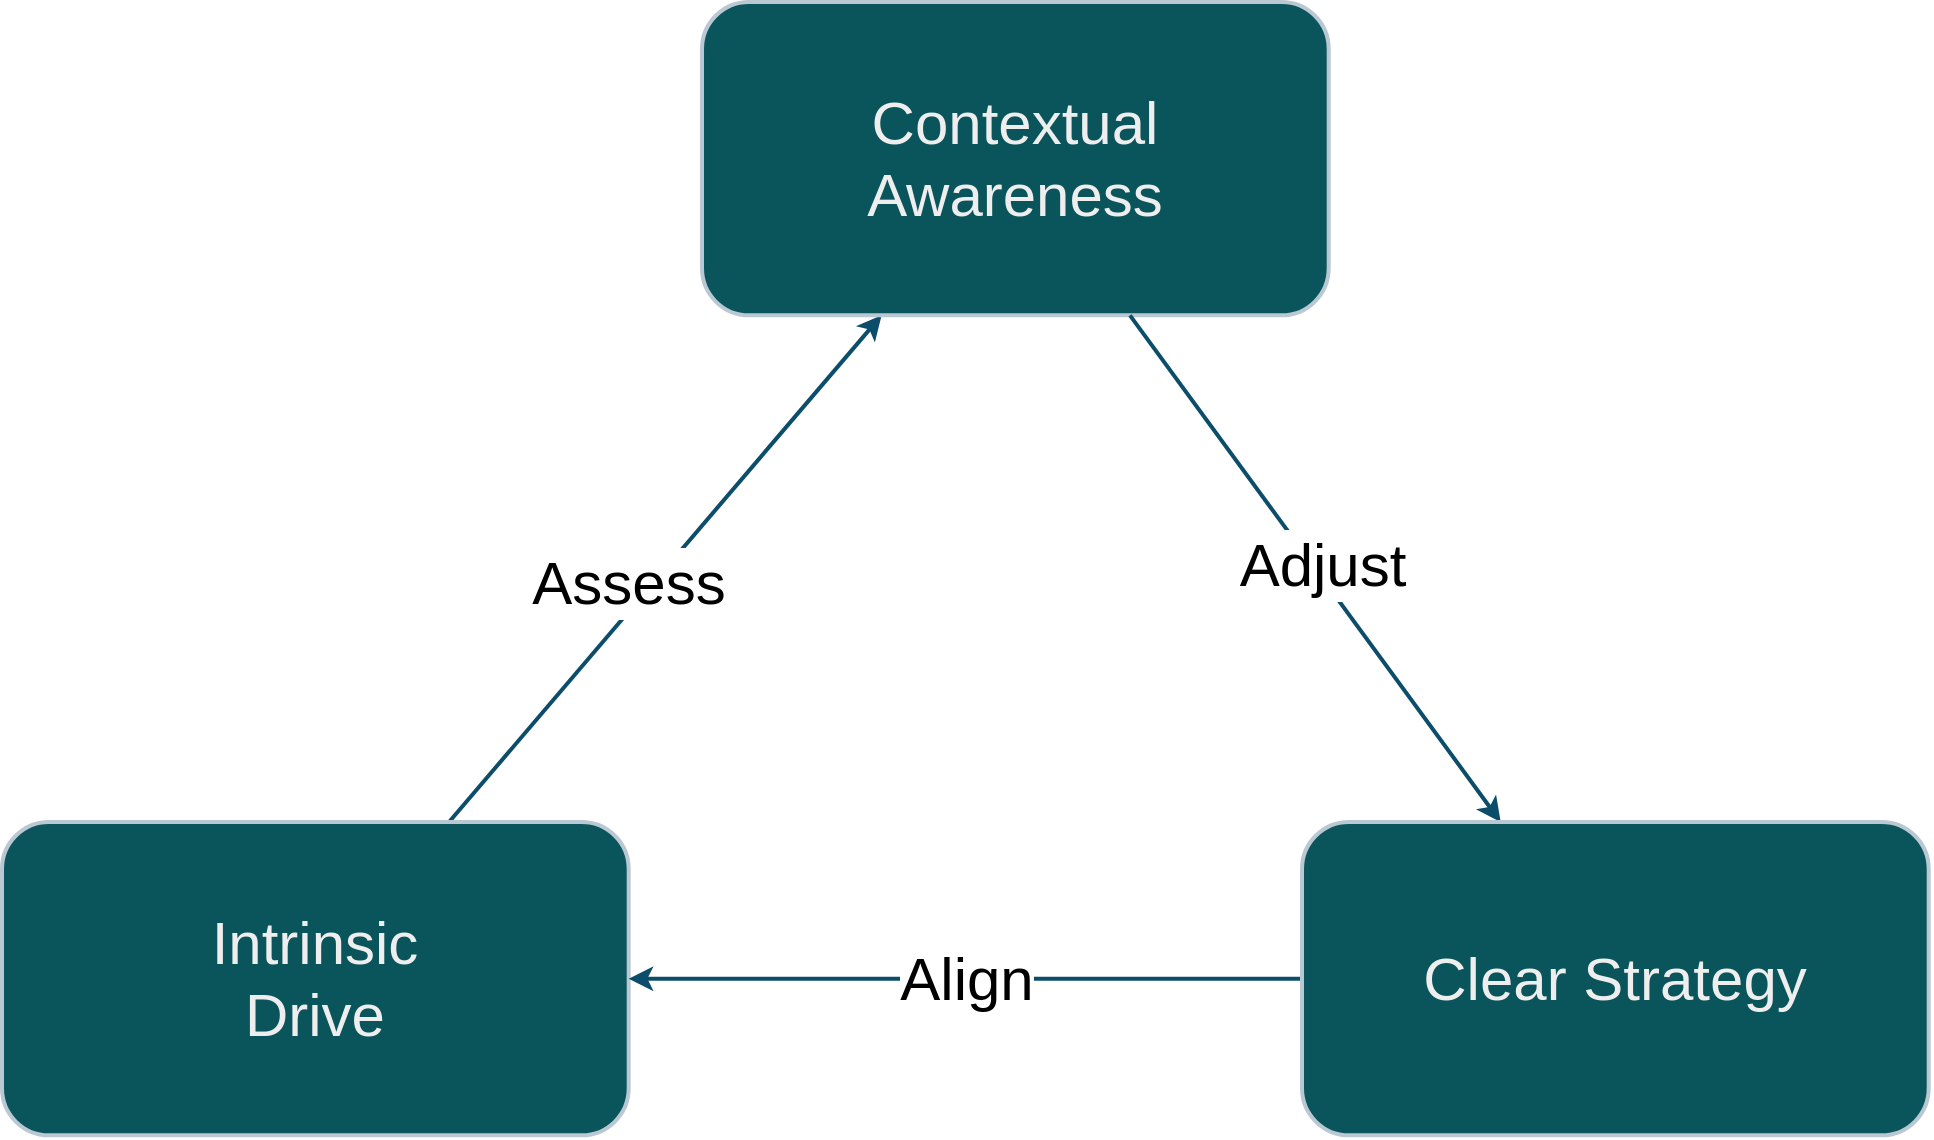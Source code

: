 <mxfile>
    <diagram id="piIeMQWpUwdeLsbxhuyu" name="Page-1">
        <mxGraphModel dx="1230" dy="1198" grid="1" gridSize="10" guides="1" tooltips="1" connect="1" arrows="1" fold="1" page="1" pageScale="1" pageWidth="1200" pageHeight="800" math="0" shadow="0">
            <root>
                <mxCell id="0"/>
                <mxCell id="1" parent="0"/>
                <mxCell id="11" style="orthogonalLoop=1;jettySize=auto;html=1;strokeColor=#0B4D6A;strokeWidth=2;" parent="1" source="20" target="5" edge="1">
                    <mxGeometry relative="1" as="geometry">
                        <mxPoint x="332.297" y="400.003" as="sourcePoint"/>
                    </mxGeometry>
                </mxCell>
                <mxCell id="16" value="Assess" style="edgeLabel;html=1;align=center;verticalAlign=middle;resizable=0;points=[];fontSize=30;" vertex="1" connectable="0" parent="11">
                    <mxGeometry x="0.472" y="1" relative="1" as="geometry">
                        <mxPoint x="-69" y="67" as="offset"/>
                    </mxGeometry>
                </mxCell>
                <mxCell id="5" value="&lt;font&gt;&lt;span style=&quot;font-size: 30px&quot;&gt;Contextual&lt;br&gt;Awareness&lt;/span&gt;&lt;/font&gt;" style="whiteSpace=wrap;html=1;rounded=1;fillColor=#09555B;strokeColor=#BAC8D3;fontColor=#EEEEEE;strokeWidth=2;" parent="1" vertex="1">
                    <mxGeometry x="420.003" y="30" width="313.333" height="156.667" as="geometry"/>
                </mxCell>
                <mxCell id="12" style="edgeStyle=none;orthogonalLoop=1;jettySize=auto;html=1;strokeColor=#0B4D6A;strokeWidth=2;fontSize=30;" parent="1" source="5" target="21" edge="1">
                    <mxGeometry relative="1" as="geometry">
                        <mxPoint x="814.823" y="410.003" as="targetPoint"/>
                    </mxGeometry>
                </mxCell>
                <mxCell id="17" value="Adjust" style="edgeLabel;html=1;align=center;verticalAlign=middle;resizable=0;points=[];fontSize=30;" vertex="1" connectable="0" parent="12">
                    <mxGeometry x="-0.249" y="-1" relative="1" as="geometry">
                        <mxPoint x="27" y="28" as="offset"/>
                    </mxGeometry>
                </mxCell>
                <mxCell id="20" value="&lt;font&gt;&lt;span style=&quot;font-size: 30px&quot;&gt;Intrinsic &lt;br&gt;Drive&lt;/span&gt;&lt;/font&gt;" style="whiteSpace=wrap;html=1;rounded=1;fillColor=#09555B;strokeColor=#BAC8D3;fontColor=#EEEEEE;strokeWidth=2;" vertex="1" parent="1">
                    <mxGeometry x="70.003" y="440" width="313.333" height="156.667" as="geometry"/>
                </mxCell>
                <mxCell id="22" value="Align" style="edgeStyle=none;html=1;fontSize=30;strokeColor=#0B4D6A;strokeWidth=2;" edge="1" parent="1" source="21" target="20">
                    <mxGeometry relative="1" as="geometry"/>
                </mxCell>
                <mxCell id="21" value="&lt;span style=&quot;font-size: 30px&quot;&gt;Clear Strategy&lt;/span&gt;" style="whiteSpace=wrap;html=1;rounded=1;fillColor=#09555B;strokeColor=#BAC8D3;fontColor=#EEEEEE;strokeWidth=2;" vertex="1" parent="1">
                    <mxGeometry x="720.003" y="440" width="313.333" height="156.667" as="geometry"/>
                </mxCell>
            </root>
        </mxGraphModel>
    </diagram>
</mxfile>